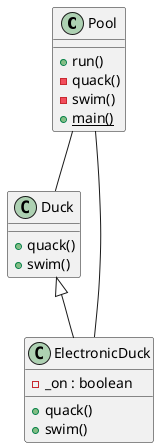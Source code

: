 
@startuml exercice


class Pool{
   
   + run()
   - quack()
   - swim()
   + {static} main()
}

class Duck{
     + quack()
     + swim()

}

class ElectronicDuck extends Duck {
    +quack()
    +swim()

    - _on : boolean
}

Pool -- Duck 
Pool -- ElectronicDuck



@enduml